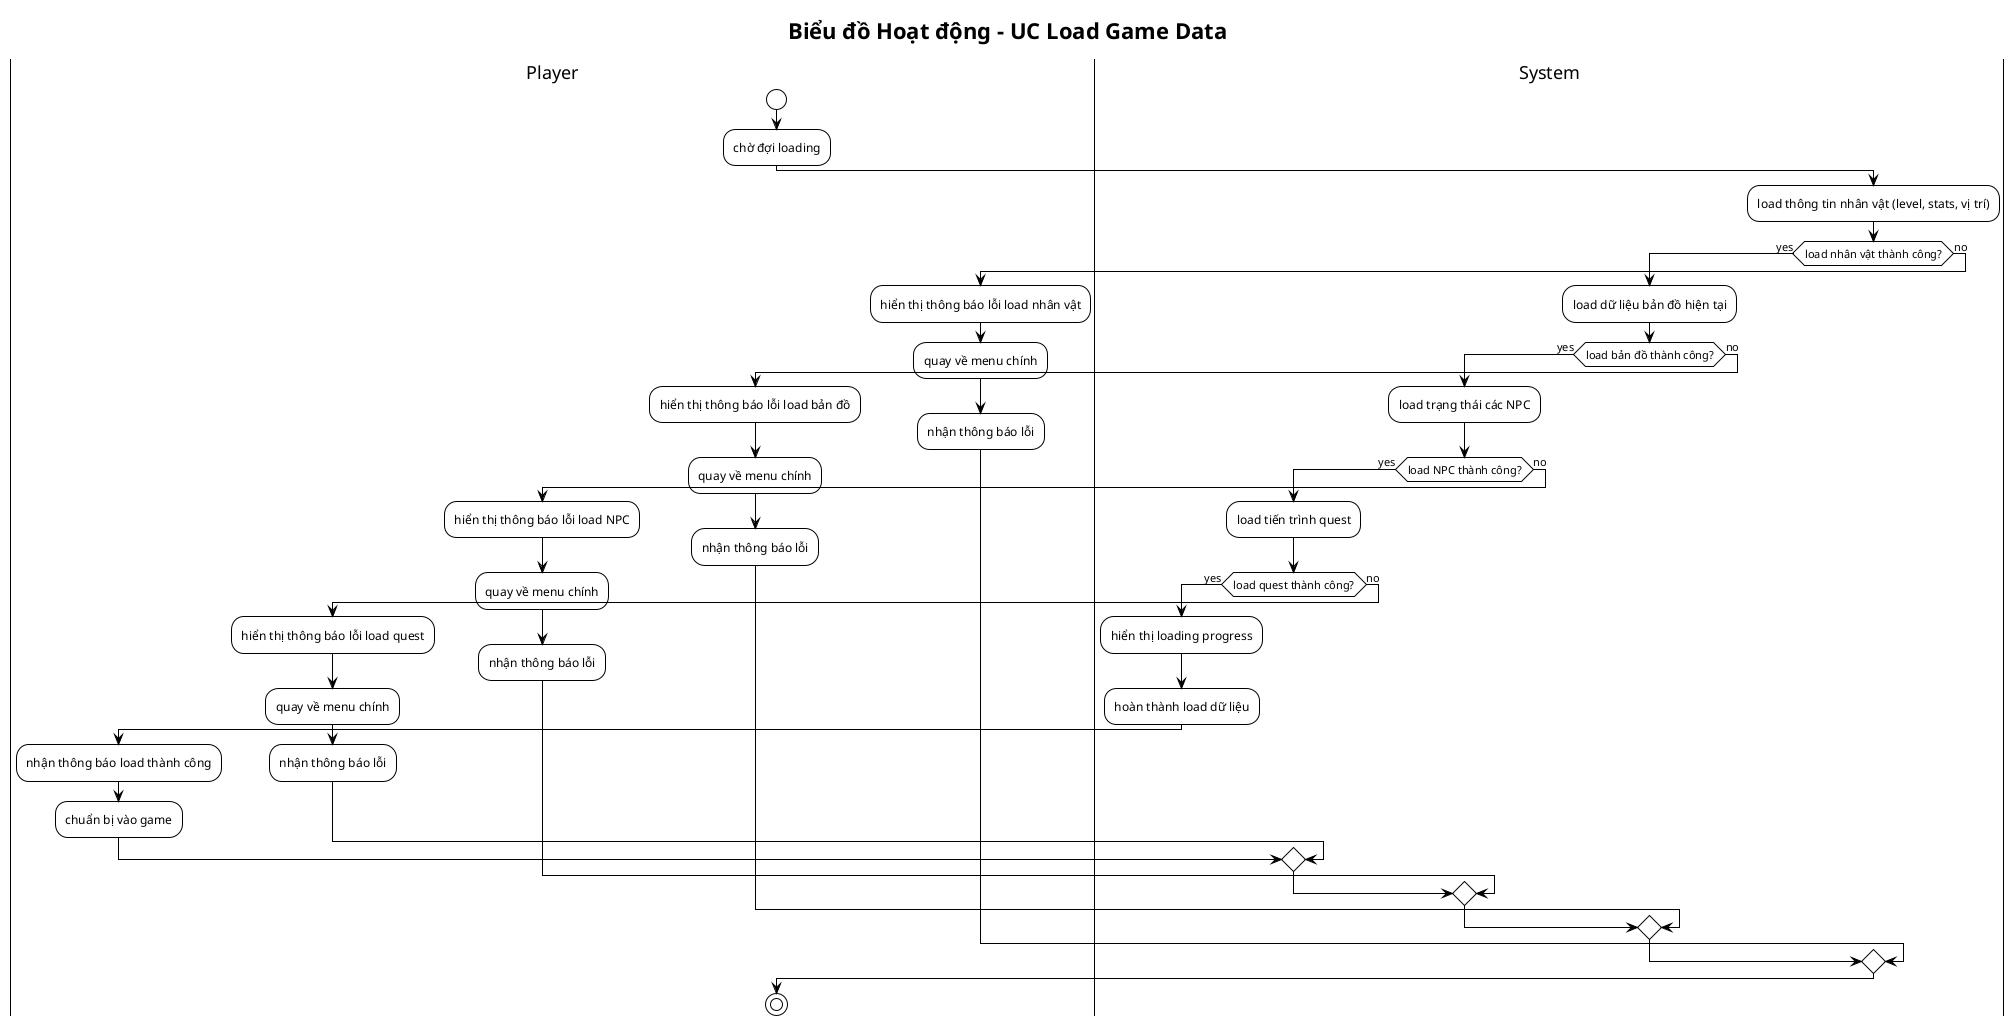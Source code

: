 @startuml Activity_UC2_Load_Game_Data
!theme plain

title Biểu đồ Hoạt động - UC Load Game Data

|Player|
start
:chờ đợi loading;

|System|
:load thông tin nhân vật (level, stats, vị trí);

if (load nhân vật thành công?) then (yes)
  :load dữ liệu bản đồ hiện tại;
  
  if (load bản đồ thành công?) then (yes)
    :load trạng thái các NPC;
    
    if (load NPC thành công?) then (yes)
      :load tiến trình quest;
      
      if (load quest thành công?) then (yes)
        :hiển thị loading progress;
        :hoàn thành load dữ liệu;
        
        |Player|
        :nhận thông báo load thành công;
        :chuẩn bị vào game;
        
      else (no)
        :hiển thị thông báo lỗi load quest;
        :quay về menu chính;
        
        |Player|
        :nhận thông báo lỗi;
      endif
      
    else (no)
      :hiển thị thông báo lỗi load NPC;
      :quay về menu chính;
      
      |Player|
      :nhận thông báo lỗi;
    endif
    
  else (no)
    :hiển thị thông báo lỗi load bản đồ;
    :quay về menu chính;
    
    |Player|
    :nhận thông báo lỗi;
  endif
  
else (no)
  :hiển thị thông báo lỗi load nhân vật;
  :quay về menu chính;
  
  |Player|
  :nhận thông báo lỗi;
endif

stop

@enduml


